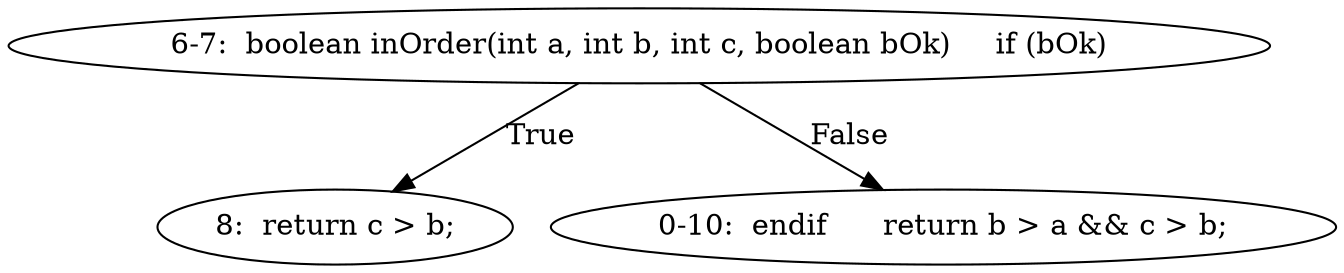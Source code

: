 digraph result_test { 
// graph-vertices
  a1  [label="6-7:  boolean inOrder(int a, int b, int c, boolean bOk)	if (bOk)"]; 
  2  [label="8:  return c > b;"]; 
  a2  [label="0-10:  endif	return b > a && c > b;"]; 
// graph-edges
  a1 -> 2  [label="True"]; 
  a1 -> a2  [label="False"]; 
}
